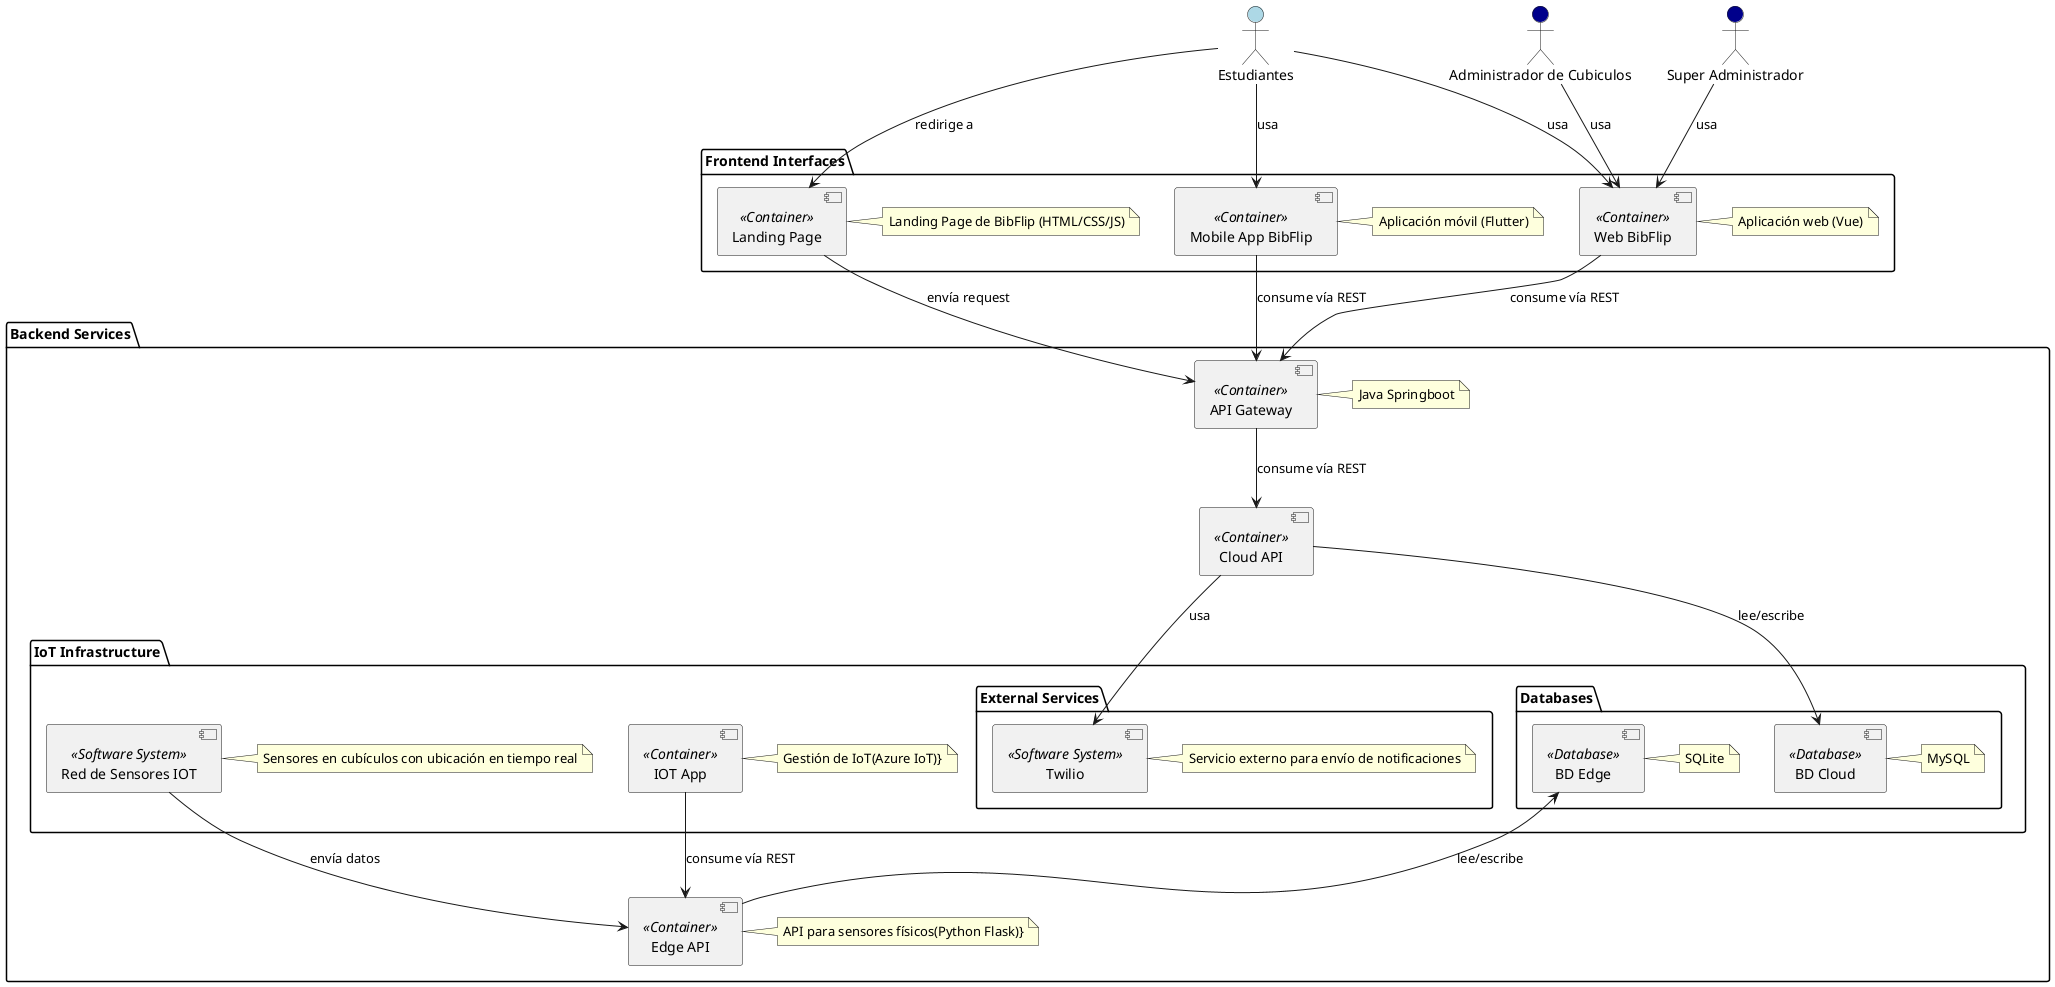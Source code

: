 @startuml
actor "Estudiantes" as estudiantes #lightblue
actor "Administrador de Cubiculos" as adminCubiculos #darkblue
actor "Super Administrador" as superAdmin #darkblue

package "Frontend Interfaces" {
  [Landing Page] <<Container>>
  note right of [Landing Page] : Landing Page de BibFlip (HTML/CSS/JS)
  [Mobile App BibFlip] <<Container>>
  note right of [Mobile App BibFlip] : Aplicación móvil (Flutter)
  [Web BibFlip] <<Container>>
  note right of [Web BibFlip] : Aplicación web (Vue)
}

package "Backend Services" {
  [API Gateway] <<Container>>
  note right of [API Gateway] : Java Springboot

  [Cloud API] <<Container>>
  [Edge API] <<Container>>
  note right of [Edge API] : API para sensores físicos(Python Flask)}

package "IoT Infrastructure" {
  [Red de Sensores IOT] <<Software System>>
  note right of [Red de Sensores IOT] : Sensores en cubículos con ubicación en tiempo real

  [IOT App] <<Container>>
  note right of [IOT App] : Gestión de IoT(Azure IoT)}

package "External Services" {
  [Twilio] <<Software System>>
  note right of [Twilio] : Servicio externo para envío de notificaciones
}

package "Databases" {
  [BD Cloud] <<Database>>
  note right of [BD Cloud] : MySQL

  [BD Edge] <<Database>>
  note right of [BD Edge] : SQLite
}

estudiantes--> [Landing Page] : redirige a
estudiantes--> [Mobile App BibFlip] : usa
estudiantes--> [Web BibFlip] : usa

adminCubiculos--> [Web BibFlip] : usa
superAdmin--> [Web BibFlip] : usa

[Landing Page]--> [API Gateway] : envía request
[Mobile App BibFlip]--> [API Gateway] : consume vía REST
[Web BibFlip]--> [API Gateway] : consume vía REST
[API Gateway]--> [Cloud API] : consume vía REST
[Cloud API]--> [BD Cloud] : lee/escribe
[Edge API]--> [BD Edge] : lee/escribe
[Red de Sensores IOT]--> [Edge API] : envía datos
[IOT App]--> [Edge API] : consume vía REST

[Cloud API]--> [Twilio] : usa

@enduml